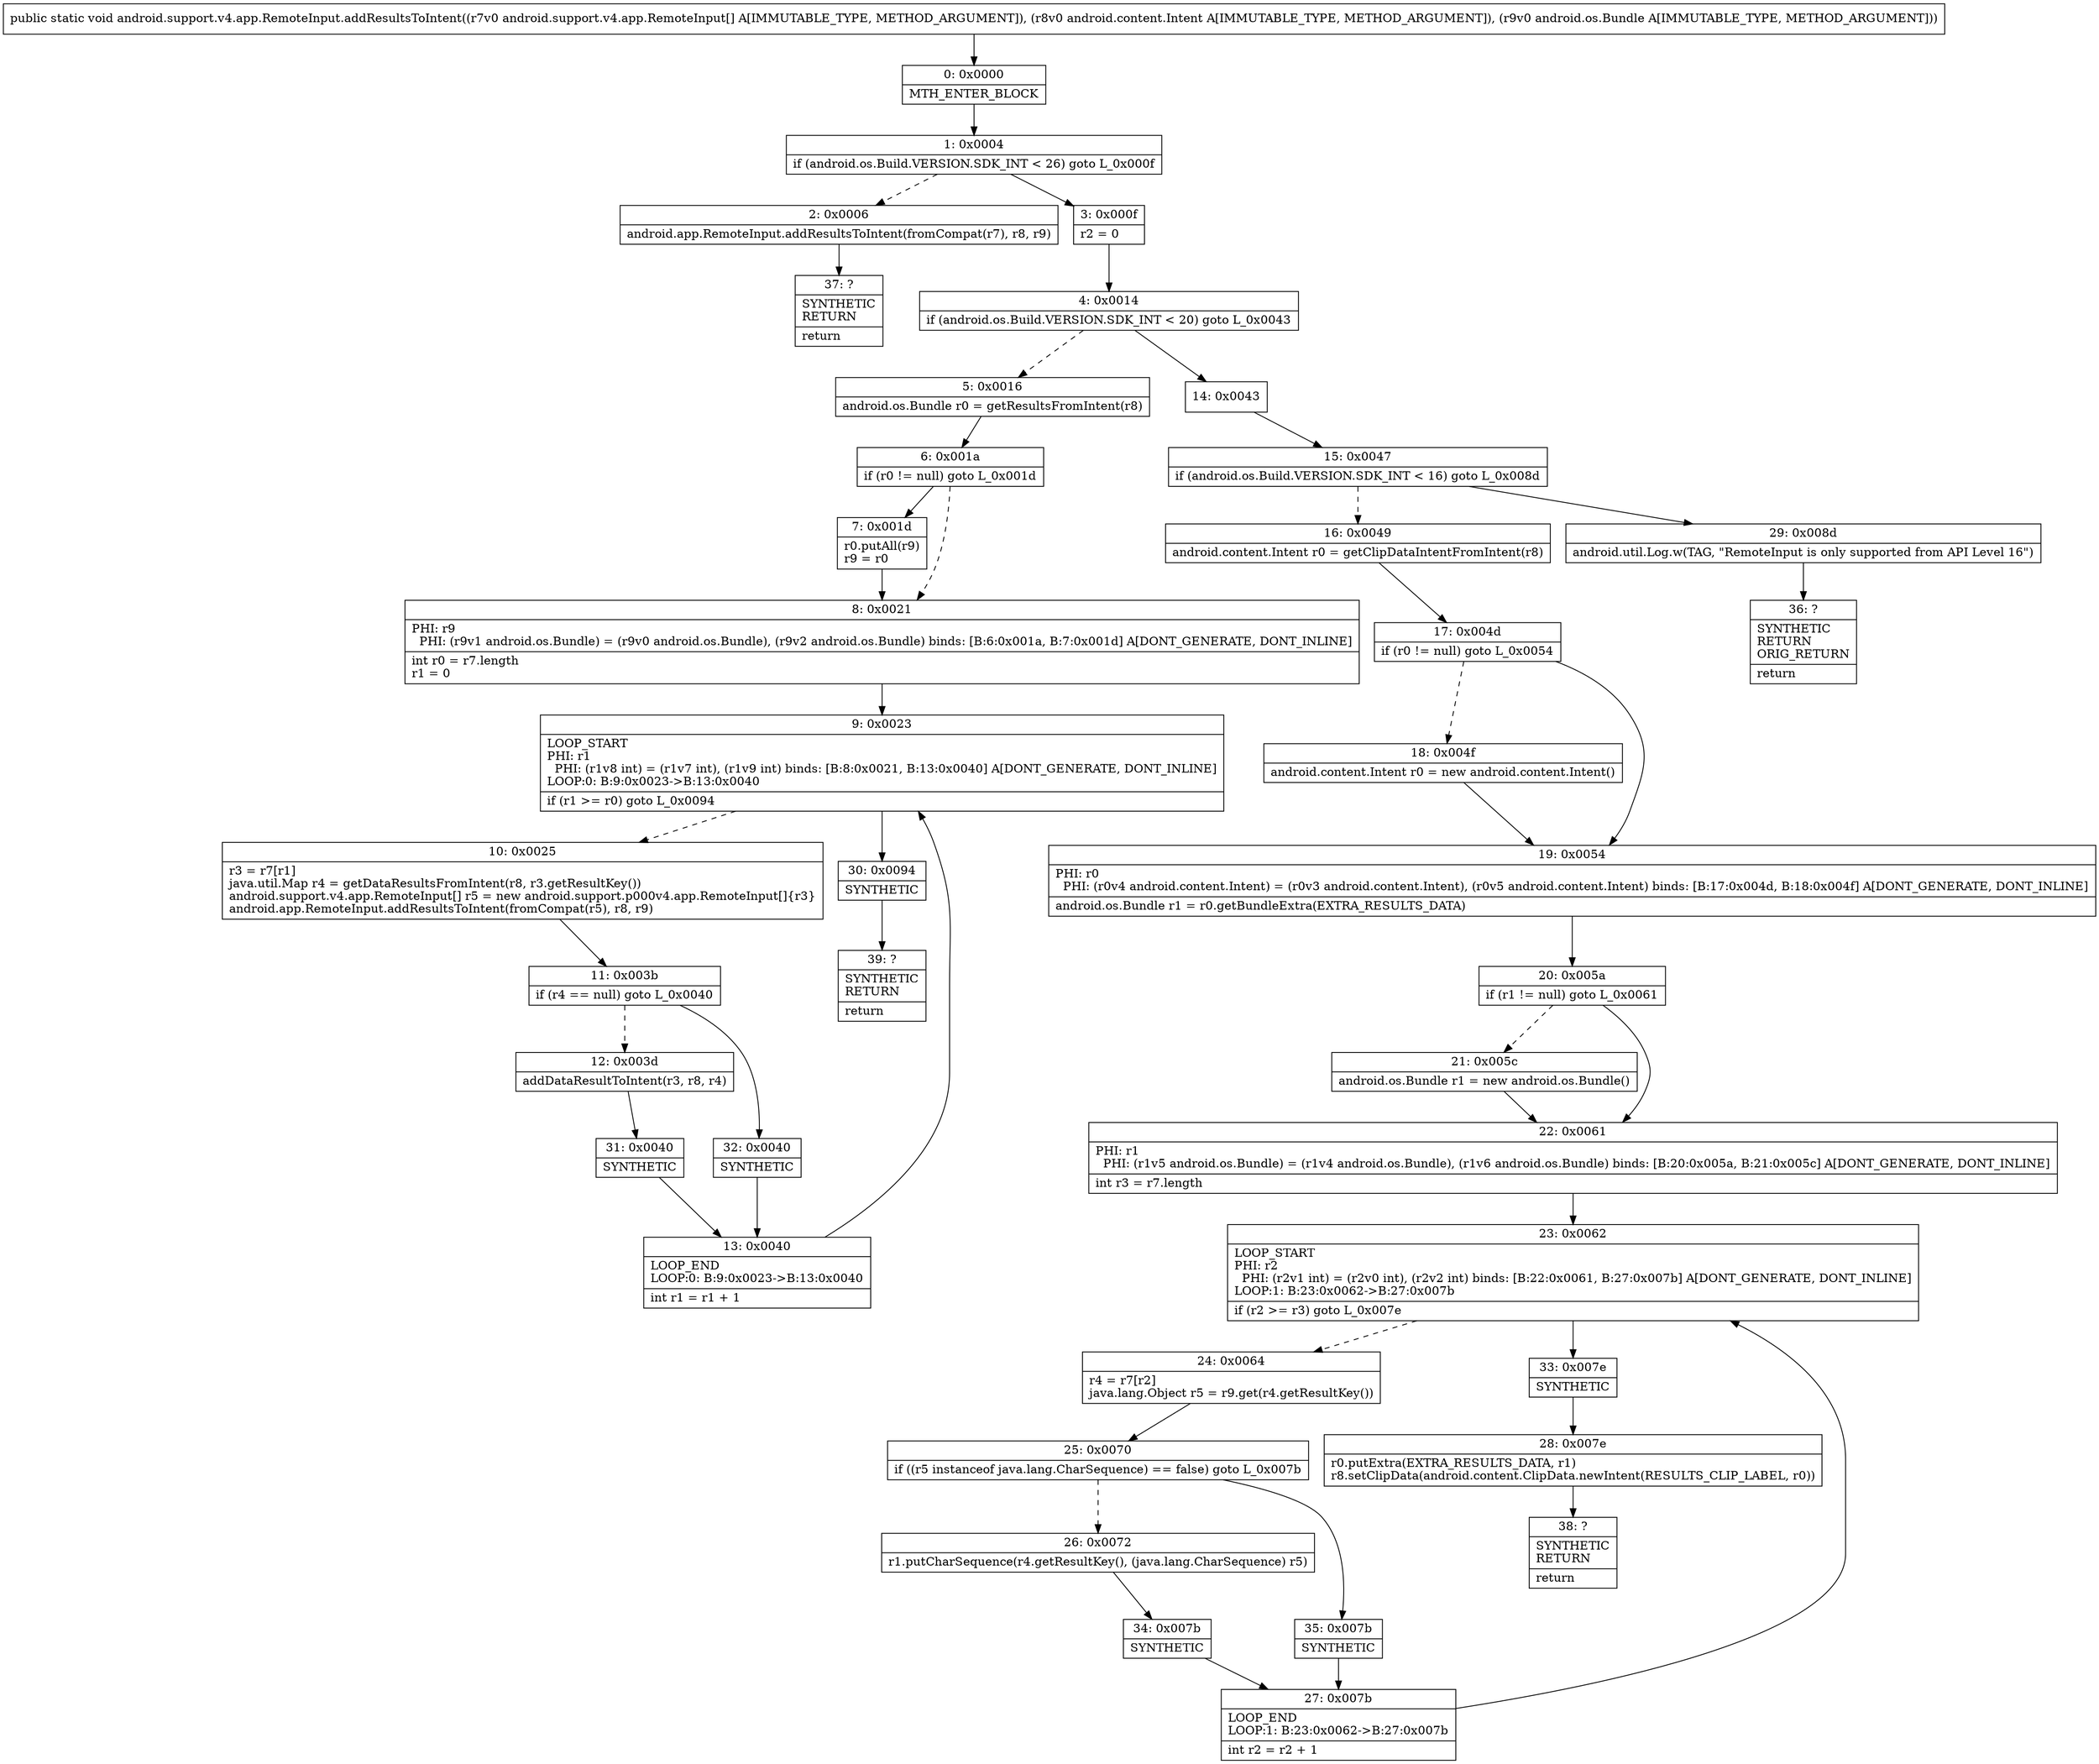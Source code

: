 digraph "CFG forandroid.support.v4.app.RemoteInput.addResultsToIntent([Landroid\/support\/v4\/app\/RemoteInput;Landroid\/content\/Intent;Landroid\/os\/Bundle;)V" {
Node_0 [shape=record,label="{0\:\ 0x0000|MTH_ENTER_BLOCK\l}"];
Node_1 [shape=record,label="{1\:\ 0x0004|if (android.os.Build.VERSION.SDK_INT \< 26) goto L_0x000f\l}"];
Node_2 [shape=record,label="{2\:\ 0x0006|android.app.RemoteInput.addResultsToIntent(fromCompat(r7), r8, r9)\l}"];
Node_3 [shape=record,label="{3\:\ 0x000f|r2 = 0\l}"];
Node_4 [shape=record,label="{4\:\ 0x0014|if (android.os.Build.VERSION.SDK_INT \< 20) goto L_0x0043\l}"];
Node_5 [shape=record,label="{5\:\ 0x0016|android.os.Bundle r0 = getResultsFromIntent(r8)\l}"];
Node_6 [shape=record,label="{6\:\ 0x001a|if (r0 != null) goto L_0x001d\l}"];
Node_7 [shape=record,label="{7\:\ 0x001d|r0.putAll(r9)\lr9 = r0\l}"];
Node_8 [shape=record,label="{8\:\ 0x0021|PHI: r9 \l  PHI: (r9v1 android.os.Bundle) = (r9v0 android.os.Bundle), (r9v2 android.os.Bundle) binds: [B:6:0x001a, B:7:0x001d] A[DONT_GENERATE, DONT_INLINE]\l|int r0 = r7.length\lr1 = 0\l}"];
Node_9 [shape=record,label="{9\:\ 0x0023|LOOP_START\lPHI: r1 \l  PHI: (r1v8 int) = (r1v7 int), (r1v9 int) binds: [B:8:0x0021, B:13:0x0040] A[DONT_GENERATE, DONT_INLINE]\lLOOP:0: B:9:0x0023\-\>B:13:0x0040\l|if (r1 \>= r0) goto L_0x0094\l}"];
Node_10 [shape=record,label="{10\:\ 0x0025|r3 = r7[r1]\ljava.util.Map r4 = getDataResultsFromIntent(r8, r3.getResultKey())\landroid.support.v4.app.RemoteInput[] r5 = new android.support.p000v4.app.RemoteInput[]\{r3\}\landroid.app.RemoteInput.addResultsToIntent(fromCompat(r5), r8, r9)\l}"];
Node_11 [shape=record,label="{11\:\ 0x003b|if (r4 == null) goto L_0x0040\l}"];
Node_12 [shape=record,label="{12\:\ 0x003d|addDataResultToIntent(r3, r8, r4)\l}"];
Node_13 [shape=record,label="{13\:\ 0x0040|LOOP_END\lLOOP:0: B:9:0x0023\-\>B:13:0x0040\l|int r1 = r1 + 1\l}"];
Node_14 [shape=record,label="{14\:\ 0x0043}"];
Node_15 [shape=record,label="{15\:\ 0x0047|if (android.os.Build.VERSION.SDK_INT \< 16) goto L_0x008d\l}"];
Node_16 [shape=record,label="{16\:\ 0x0049|android.content.Intent r0 = getClipDataIntentFromIntent(r8)\l}"];
Node_17 [shape=record,label="{17\:\ 0x004d|if (r0 != null) goto L_0x0054\l}"];
Node_18 [shape=record,label="{18\:\ 0x004f|android.content.Intent r0 = new android.content.Intent()\l}"];
Node_19 [shape=record,label="{19\:\ 0x0054|PHI: r0 \l  PHI: (r0v4 android.content.Intent) = (r0v3 android.content.Intent), (r0v5 android.content.Intent) binds: [B:17:0x004d, B:18:0x004f] A[DONT_GENERATE, DONT_INLINE]\l|android.os.Bundle r1 = r0.getBundleExtra(EXTRA_RESULTS_DATA)\l}"];
Node_20 [shape=record,label="{20\:\ 0x005a|if (r1 != null) goto L_0x0061\l}"];
Node_21 [shape=record,label="{21\:\ 0x005c|android.os.Bundle r1 = new android.os.Bundle()\l}"];
Node_22 [shape=record,label="{22\:\ 0x0061|PHI: r1 \l  PHI: (r1v5 android.os.Bundle) = (r1v4 android.os.Bundle), (r1v6 android.os.Bundle) binds: [B:20:0x005a, B:21:0x005c] A[DONT_GENERATE, DONT_INLINE]\l|int r3 = r7.length\l}"];
Node_23 [shape=record,label="{23\:\ 0x0062|LOOP_START\lPHI: r2 \l  PHI: (r2v1 int) = (r2v0 int), (r2v2 int) binds: [B:22:0x0061, B:27:0x007b] A[DONT_GENERATE, DONT_INLINE]\lLOOP:1: B:23:0x0062\-\>B:27:0x007b\l|if (r2 \>= r3) goto L_0x007e\l}"];
Node_24 [shape=record,label="{24\:\ 0x0064|r4 = r7[r2]\ljava.lang.Object r5 = r9.get(r4.getResultKey())\l}"];
Node_25 [shape=record,label="{25\:\ 0x0070|if ((r5 instanceof java.lang.CharSequence) == false) goto L_0x007b\l}"];
Node_26 [shape=record,label="{26\:\ 0x0072|r1.putCharSequence(r4.getResultKey(), (java.lang.CharSequence) r5)\l}"];
Node_27 [shape=record,label="{27\:\ 0x007b|LOOP_END\lLOOP:1: B:23:0x0062\-\>B:27:0x007b\l|int r2 = r2 + 1\l}"];
Node_28 [shape=record,label="{28\:\ 0x007e|r0.putExtra(EXTRA_RESULTS_DATA, r1)\lr8.setClipData(android.content.ClipData.newIntent(RESULTS_CLIP_LABEL, r0))\l}"];
Node_29 [shape=record,label="{29\:\ 0x008d|android.util.Log.w(TAG, \"RemoteInput is only supported from API Level 16\")\l}"];
Node_30 [shape=record,label="{30\:\ 0x0094|SYNTHETIC\l}"];
Node_31 [shape=record,label="{31\:\ 0x0040|SYNTHETIC\l}"];
Node_32 [shape=record,label="{32\:\ 0x0040|SYNTHETIC\l}"];
Node_33 [shape=record,label="{33\:\ 0x007e|SYNTHETIC\l}"];
Node_34 [shape=record,label="{34\:\ 0x007b|SYNTHETIC\l}"];
Node_35 [shape=record,label="{35\:\ 0x007b|SYNTHETIC\l}"];
Node_36 [shape=record,label="{36\:\ ?|SYNTHETIC\lRETURN\lORIG_RETURN\l|return\l}"];
Node_37 [shape=record,label="{37\:\ ?|SYNTHETIC\lRETURN\l|return\l}"];
Node_38 [shape=record,label="{38\:\ ?|SYNTHETIC\lRETURN\l|return\l}"];
Node_39 [shape=record,label="{39\:\ ?|SYNTHETIC\lRETURN\l|return\l}"];
MethodNode[shape=record,label="{public static void android.support.v4.app.RemoteInput.addResultsToIntent((r7v0 android.support.v4.app.RemoteInput[] A[IMMUTABLE_TYPE, METHOD_ARGUMENT]), (r8v0 android.content.Intent A[IMMUTABLE_TYPE, METHOD_ARGUMENT]), (r9v0 android.os.Bundle A[IMMUTABLE_TYPE, METHOD_ARGUMENT])) }"];
MethodNode -> Node_0;
Node_0 -> Node_1;
Node_1 -> Node_2[style=dashed];
Node_1 -> Node_3;
Node_2 -> Node_37;
Node_3 -> Node_4;
Node_4 -> Node_5[style=dashed];
Node_4 -> Node_14;
Node_5 -> Node_6;
Node_6 -> Node_7;
Node_6 -> Node_8[style=dashed];
Node_7 -> Node_8;
Node_8 -> Node_9;
Node_9 -> Node_10[style=dashed];
Node_9 -> Node_30;
Node_10 -> Node_11;
Node_11 -> Node_12[style=dashed];
Node_11 -> Node_32;
Node_12 -> Node_31;
Node_13 -> Node_9;
Node_14 -> Node_15;
Node_15 -> Node_16[style=dashed];
Node_15 -> Node_29;
Node_16 -> Node_17;
Node_17 -> Node_18[style=dashed];
Node_17 -> Node_19;
Node_18 -> Node_19;
Node_19 -> Node_20;
Node_20 -> Node_21[style=dashed];
Node_20 -> Node_22;
Node_21 -> Node_22;
Node_22 -> Node_23;
Node_23 -> Node_24[style=dashed];
Node_23 -> Node_33;
Node_24 -> Node_25;
Node_25 -> Node_26[style=dashed];
Node_25 -> Node_35;
Node_26 -> Node_34;
Node_27 -> Node_23;
Node_28 -> Node_38;
Node_29 -> Node_36;
Node_30 -> Node_39;
Node_31 -> Node_13;
Node_32 -> Node_13;
Node_33 -> Node_28;
Node_34 -> Node_27;
Node_35 -> Node_27;
}

